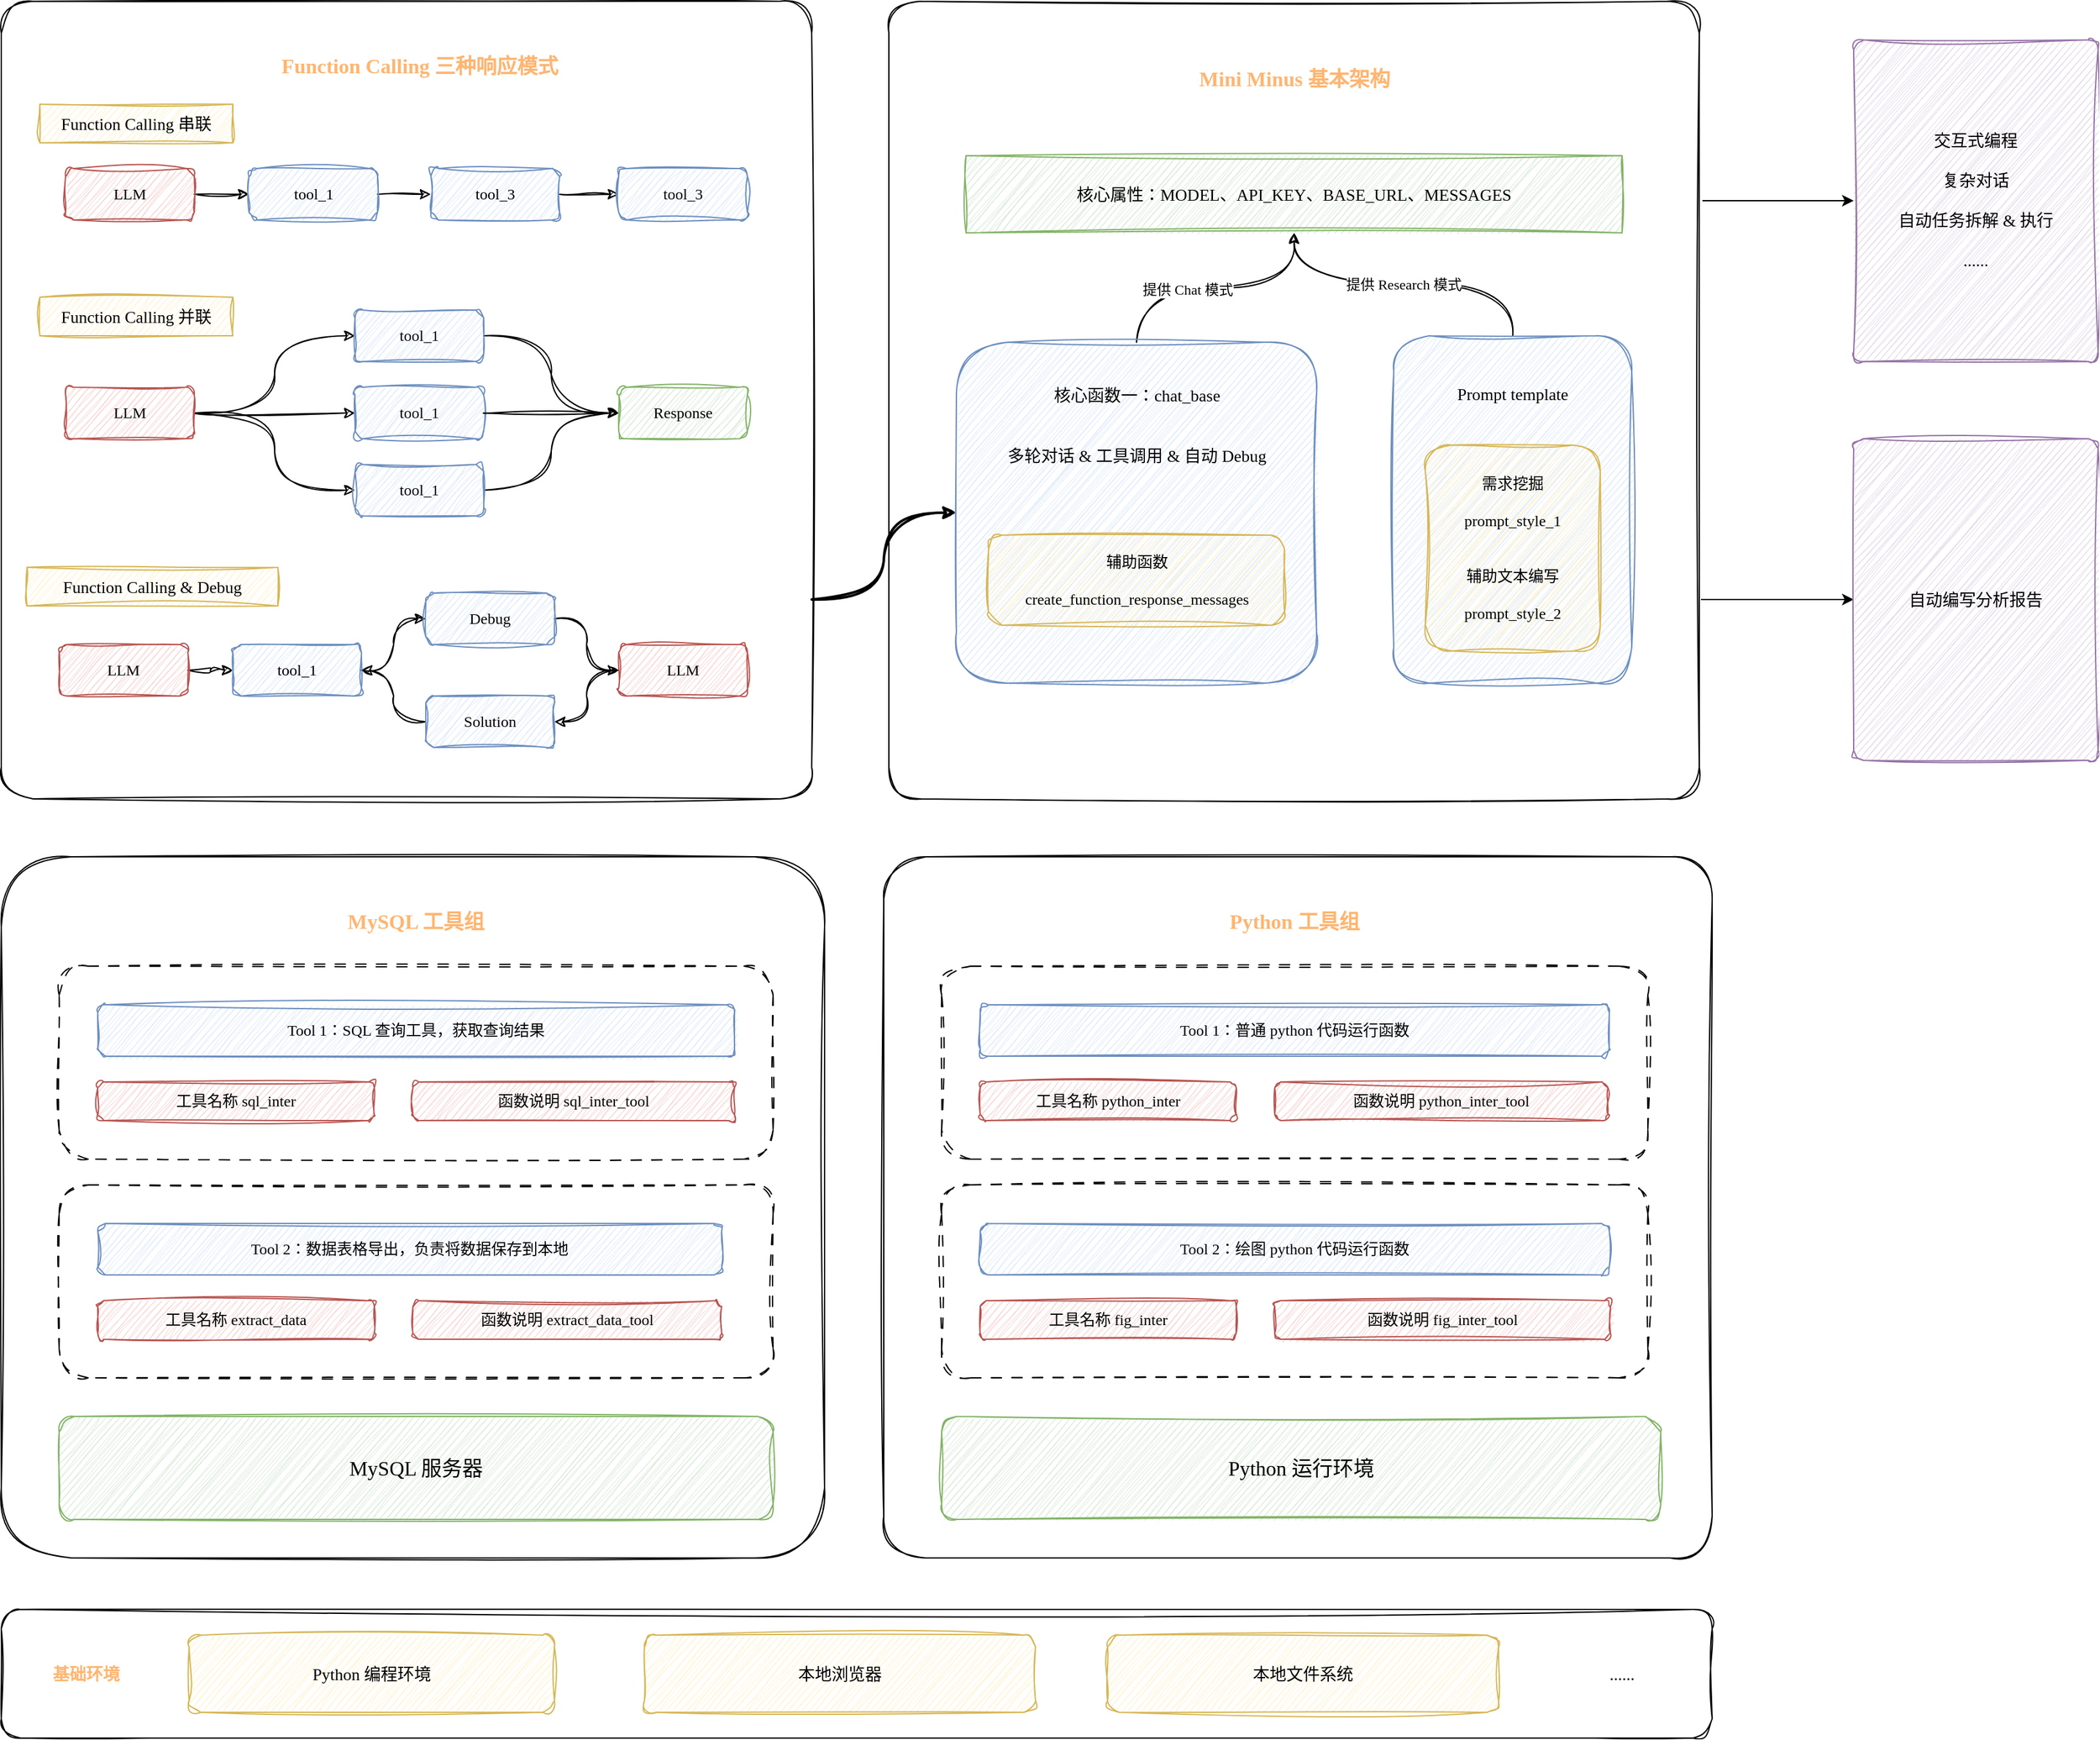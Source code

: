 <mxfile version="26.2.10">
  <diagram name="第 1 页" id="suB4warGQV20kbHiYEps">
    <mxGraphModel dx="1236" dy="771" grid="1" gridSize="10" guides="1" tooltips="1" connect="1" arrows="1" fold="1" page="1" pageScale="1" pageWidth="827" pageHeight="1169" math="0" shadow="0">
      <root>
        <mxCell id="0" />
        <mxCell id="1" parent="0" />
        <mxCell id="6bVg7uPTFIk4U3r5YO_5-1" value="" style="rounded=1;whiteSpace=wrap;html=1;sketch=1;curveFitting=1;jiggle=2;fontFamily=Comic Sans MS;fontSize=13;" vertex="1" parent="1">
          <mxGeometry x="80" y="1340" width="1330" height="100" as="geometry" />
        </mxCell>
        <mxCell id="6bVg7uPTFIk4U3r5YO_5-2" value="Python 编程环境" style="rounded=1;whiteSpace=wrap;html=1;sketch=1;curveFitting=1;jiggle=2;fillColor=#fff2cc;strokeColor=#d6b656;fontFamily=Comic Sans MS;fontSize=13;" vertex="1" parent="1">
          <mxGeometry x="226" y="1360" width="284" height="60" as="geometry" />
        </mxCell>
        <mxCell id="6bVg7uPTFIk4U3r5YO_5-3" value="基础环境" style="text;html=1;align=center;verticalAlign=middle;whiteSpace=wrap;rounded=0;sketch=1;curveFitting=1;jiggle=2;fontFamily=Comic Sans MS;fontSize=13;fontColor=#FFB570;fontStyle=1" vertex="1" parent="1">
          <mxGeometry x="116" y="1375" width="60" height="30" as="geometry" />
        </mxCell>
        <mxCell id="6bVg7uPTFIk4U3r5YO_5-4" value="本地浏览器" style="rounded=1;whiteSpace=wrap;html=1;sketch=1;curveFitting=1;jiggle=2;fillColor=#fff2cc;strokeColor=#d6b656;fontFamily=Comic Sans MS;fontSize=13;" vertex="1" parent="1">
          <mxGeometry x="580" y="1360" width="304" height="60" as="geometry" />
        </mxCell>
        <mxCell id="6bVg7uPTFIk4U3r5YO_5-5" value="本地文件系统" style="rounded=1;whiteSpace=wrap;html=1;sketch=1;curveFitting=1;jiggle=2;fillColor=#fff2cc;strokeColor=#d6b656;fontFamily=Comic Sans MS;fontSize=13;" vertex="1" parent="1">
          <mxGeometry x="940" y="1360" width="304" height="60" as="geometry" />
        </mxCell>
        <mxCell id="6bVg7uPTFIk4U3r5YO_5-6" value="......" style="text;html=1;align=center;verticalAlign=middle;whiteSpace=wrap;rounded=0;sketch=1;curveFitting=1;jiggle=2;fontFamily=Comic Sans MS;fontSize=13;" vertex="1" parent="1">
          <mxGeometry x="1310" y="1375" width="60" height="30" as="geometry" />
        </mxCell>
        <mxCell id="6bVg7uPTFIk4U3r5YO_5-105" style="edgeStyle=orthogonalEdgeStyle;rounded=0;orthogonalLoop=1;jettySize=auto;html=1;exitX=1;exitY=0.25;exitDx=0;exitDy=0;curved=1;" edge="1" parent="1" source="6bVg7uPTFIk4U3r5YO_5-49" target="6bVg7uPTFIk4U3r5YO_5-103">
          <mxGeometry relative="1" as="geometry" />
        </mxCell>
        <mxCell id="6bVg7uPTFIk4U3r5YO_5-107" style="edgeStyle=orthogonalEdgeStyle;rounded=0;orthogonalLoop=1;jettySize=auto;html=1;exitX=1;exitY=0.75;exitDx=0;exitDy=0;curved=1;" edge="1" parent="1" source="6bVg7uPTFIk4U3r5YO_5-49" target="6bVg7uPTFIk4U3r5YO_5-106">
          <mxGeometry relative="1" as="geometry" />
        </mxCell>
        <mxCell id="6bVg7uPTFIk4U3r5YO_5-50" value="" style="group" vertex="1" connectable="0" parent="1">
          <mxGeometry x="80" y="90" width="630" height="620" as="geometry" />
        </mxCell>
        <mxCell id="6bVg7uPTFIk4U3r5YO_5-7" value="" style="rounded=1;whiteSpace=wrap;html=1;arcSize=4;fontFamily=Comic Sans MS;sketch=1;curveFitting=1;jiggle=2;" vertex="1" parent="6bVg7uPTFIk4U3r5YO_5-50">
          <mxGeometry width="630" height="620" as="geometry" />
        </mxCell>
        <mxCell id="6bVg7uPTFIk4U3r5YO_5-8" value="Function Calling 三种响应模式" style="text;html=1;align=center;verticalAlign=middle;whiteSpace=wrap;rounded=0;fontSize=16;fontFamily=Comic Sans MS;fontColor=#FFB570;fontStyle=1" vertex="1" parent="6bVg7uPTFIk4U3r5YO_5-50">
          <mxGeometry x="194.5" y="30" width="261" height="40" as="geometry" />
        </mxCell>
        <mxCell id="6bVg7uPTFIk4U3r5YO_5-12" value="" style="edgeStyle=orthogonalEdgeStyle;rounded=0;orthogonalLoop=1;jettySize=auto;html=1;fontFamily=Comic Sans MS;sketch=1;curveFitting=1;jiggle=2;" edge="1" parent="6bVg7uPTFIk4U3r5YO_5-50" source="6bVg7uPTFIk4U3r5YO_5-9" target="6bVg7uPTFIk4U3r5YO_5-10">
          <mxGeometry relative="1" as="geometry" />
        </mxCell>
        <mxCell id="6bVg7uPTFIk4U3r5YO_5-9" value="LLM" style="rounded=1;whiteSpace=wrap;html=1;fillColor=#f8cecc;strokeColor=#b85450;fontFamily=Comic Sans MS;sketch=1;curveFitting=1;jiggle=2;" vertex="1" parent="6bVg7uPTFIk4U3r5YO_5-50">
          <mxGeometry x="50" y="130" width="100" height="40" as="geometry" />
        </mxCell>
        <mxCell id="6bVg7uPTFIk4U3r5YO_5-13" value="" style="edgeStyle=orthogonalEdgeStyle;rounded=0;orthogonalLoop=1;jettySize=auto;html=1;fontFamily=Comic Sans MS;sketch=1;curveFitting=1;jiggle=2;" edge="1" parent="6bVg7uPTFIk4U3r5YO_5-50" source="6bVg7uPTFIk4U3r5YO_5-10" target="6bVg7uPTFIk4U3r5YO_5-11">
          <mxGeometry relative="1" as="geometry" />
        </mxCell>
        <mxCell id="6bVg7uPTFIk4U3r5YO_5-10" value="tool_1" style="rounded=1;whiteSpace=wrap;html=1;fillColor=#dae8fc;strokeColor=#6c8ebf;fontFamily=Comic Sans MS;sketch=1;curveFitting=1;jiggle=2;" vertex="1" parent="6bVg7uPTFIk4U3r5YO_5-50">
          <mxGeometry x="192.5" y="130" width="100" height="40" as="geometry" />
        </mxCell>
        <mxCell id="6bVg7uPTFIk4U3r5YO_5-15" value="" style="edgeStyle=orthogonalEdgeStyle;rounded=0;orthogonalLoop=1;jettySize=auto;html=1;fontFamily=Comic Sans MS;sketch=1;curveFitting=1;jiggle=2;" edge="1" parent="6bVg7uPTFIk4U3r5YO_5-50" source="6bVg7uPTFIk4U3r5YO_5-11" target="6bVg7uPTFIk4U3r5YO_5-14">
          <mxGeometry relative="1" as="geometry" />
        </mxCell>
        <mxCell id="6bVg7uPTFIk4U3r5YO_5-11" value="tool_3" style="rounded=1;whiteSpace=wrap;html=1;fillColor=#dae8fc;strokeColor=#6c8ebf;fontFamily=Comic Sans MS;sketch=1;curveFitting=1;jiggle=2;" vertex="1" parent="6bVg7uPTFIk4U3r5YO_5-50">
          <mxGeometry x="334" y="130" width="100" height="40" as="geometry" />
        </mxCell>
        <mxCell id="6bVg7uPTFIk4U3r5YO_5-14" value="tool_3" style="rounded=1;whiteSpace=wrap;html=1;fillColor=#dae8fc;strokeColor=#6c8ebf;fontFamily=Comic Sans MS;sketch=1;curveFitting=1;jiggle=2;" vertex="1" parent="6bVg7uPTFIk4U3r5YO_5-50">
          <mxGeometry x="480" y="130" width="100" height="40" as="geometry" />
        </mxCell>
        <mxCell id="6bVg7uPTFIk4U3r5YO_5-16" value="Function Calling 串联" style="text;html=1;align=center;verticalAlign=middle;whiteSpace=wrap;rounded=0;fontSize=13;fontFamily=Comic Sans MS;fillColor=#fff2cc;strokeColor=#d6b656;glass=0;sketch=1;curveFitting=1;jiggle=2;" vertex="1" parent="6bVg7uPTFIk4U3r5YO_5-50">
          <mxGeometry x="30" y="80" width="150" height="30" as="geometry" />
        </mxCell>
        <mxCell id="6bVg7uPTFIk4U3r5YO_5-22" style="rounded=0;orthogonalLoop=1;jettySize=auto;html=1;entryX=0;entryY=0.5;entryDx=0;entryDy=0;exitX=1;exitY=0.5;exitDx=0;exitDy=0;edgeStyle=orthogonalEdgeStyle;curved=1;sketch=1;curveFitting=1;jiggle=2;" edge="1" parent="6bVg7uPTFIk4U3r5YO_5-50" source="6bVg7uPTFIk4U3r5YO_5-17" target="6bVg7uPTFIk4U3r5YO_5-19">
          <mxGeometry relative="1" as="geometry" />
        </mxCell>
        <mxCell id="6bVg7uPTFIk4U3r5YO_5-24" style="rounded=0;orthogonalLoop=1;jettySize=auto;html=1;entryX=0;entryY=0.5;entryDx=0;entryDy=0;edgeStyle=orthogonalEdgeStyle;curved=1;sketch=1;curveFitting=1;jiggle=2;" edge="1" parent="6bVg7uPTFIk4U3r5YO_5-50" source="6bVg7uPTFIk4U3r5YO_5-17" target="6bVg7uPTFIk4U3r5YO_5-20">
          <mxGeometry relative="1" as="geometry" />
        </mxCell>
        <mxCell id="6bVg7uPTFIk4U3r5YO_5-25" style="rounded=0;orthogonalLoop=1;jettySize=auto;html=1;exitX=1;exitY=0.5;exitDx=0;exitDy=0;entryX=0;entryY=0.5;entryDx=0;entryDy=0;edgeStyle=orthogonalEdgeStyle;curved=1;sketch=1;curveFitting=1;jiggle=2;" edge="1" parent="6bVg7uPTFIk4U3r5YO_5-50" source="6bVg7uPTFIk4U3r5YO_5-17" target="6bVg7uPTFIk4U3r5YO_5-21">
          <mxGeometry relative="1" as="geometry" />
        </mxCell>
        <mxCell id="6bVg7uPTFIk4U3r5YO_5-17" value="LLM" style="rounded=1;whiteSpace=wrap;html=1;fillColor=#f8cecc;strokeColor=#b85450;fontFamily=Comic Sans MS;sketch=1;curveFitting=1;jiggle=2;" vertex="1" parent="6bVg7uPTFIk4U3r5YO_5-50">
          <mxGeometry x="50" y="300" width="100" height="40" as="geometry" />
        </mxCell>
        <mxCell id="6bVg7uPTFIk4U3r5YO_5-18" value="Function Calling 并联" style="text;html=1;align=center;verticalAlign=middle;whiteSpace=wrap;rounded=0;fontSize=13;fontFamily=Comic Sans MS;fillColor=#fff2cc;strokeColor=#d6b656;sketch=1;curveFitting=1;jiggle=2;" vertex="1" parent="6bVg7uPTFIk4U3r5YO_5-50">
          <mxGeometry x="30" y="230" width="150" height="30" as="geometry" />
        </mxCell>
        <mxCell id="6bVg7uPTFIk4U3r5YO_5-31" style="edgeStyle=orthogonalEdgeStyle;rounded=0;orthogonalLoop=1;jettySize=auto;html=1;entryX=0;entryY=0.5;entryDx=0;entryDy=0;curved=1;sketch=1;curveFitting=1;jiggle=2;" edge="1" parent="6bVg7uPTFIk4U3r5YO_5-50" source="6bVg7uPTFIk4U3r5YO_5-19" target="6bVg7uPTFIk4U3r5YO_5-28">
          <mxGeometry relative="1" as="geometry" />
        </mxCell>
        <mxCell id="6bVg7uPTFIk4U3r5YO_5-19" value="tool_1" style="rounded=1;whiteSpace=wrap;html=1;fillColor=#dae8fc;strokeColor=#6c8ebf;fontFamily=Comic Sans MS;sketch=1;curveFitting=1;jiggle=2;" vertex="1" parent="6bVg7uPTFIk4U3r5YO_5-50">
          <mxGeometry x="275" y="240" width="100" height="40" as="geometry" />
        </mxCell>
        <mxCell id="6bVg7uPTFIk4U3r5YO_5-20" value="tool_1" style="rounded=1;whiteSpace=wrap;html=1;fillColor=#dae8fc;strokeColor=#6c8ebf;fontFamily=Comic Sans MS;sketch=1;curveFitting=1;jiggle=2;" vertex="1" parent="6bVg7uPTFIk4U3r5YO_5-50">
          <mxGeometry x="275" y="300" width="100" height="40" as="geometry" />
        </mxCell>
        <mxCell id="6bVg7uPTFIk4U3r5YO_5-33" style="edgeStyle=orthogonalEdgeStyle;rounded=0;orthogonalLoop=1;jettySize=auto;html=1;exitX=1;exitY=0.5;exitDx=0;exitDy=0;entryX=0;entryY=0.5;entryDx=0;entryDy=0;curved=1;sketch=1;curveFitting=1;jiggle=2;" edge="1" parent="6bVg7uPTFIk4U3r5YO_5-50" source="6bVg7uPTFIk4U3r5YO_5-21" target="6bVg7uPTFIk4U3r5YO_5-28">
          <mxGeometry relative="1" as="geometry" />
        </mxCell>
        <mxCell id="6bVg7uPTFIk4U3r5YO_5-21" value="tool_1" style="rounded=1;whiteSpace=wrap;html=1;fillColor=#dae8fc;strokeColor=#6c8ebf;fontFamily=Comic Sans MS;sketch=1;curveFitting=1;jiggle=2;" vertex="1" parent="6bVg7uPTFIk4U3r5YO_5-50">
          <mxGeometry x="275" y="360" width="100" height="40" as="geometry" />
        </mxCell>
        <mxCell id="6bVg7uPTFIk4U3r5YO_5-34" value="" style="edgeStyle=orthogonalEdgeStyle;rounded=0;orthogonalLoop=1;jettySize=auto;html=1;curved=1;sketch=1;curveFitting=1;jiggle=2;" edge="1" parent="6bVg7uPTFIk4U3r5YO_5-50" source="6bVg7uPTFIk4U3r5YO_5-20" target="6bVg7uPTFIk4U3r5YO_5-28">
          <mxGeometry relative="1" as="geometry">
            <mxPoint x="520" y="320" as="targetPoint" />
            <mxPoint x="330" y="320" as="sourcePoint" />
          </mxGeometry>
        </mxCell>
        <mxCell id="6bVg7uPTFIk4U3r5YO_5-28" value="Response" style="rounded=1;whiteSpace=wrap;html=1;fillColor=#d5e8d4;strokeColor=#82b366;fontFamily=Comic Sans MS;sketch=1;curveFitting=1;jiggle=2;" vertex="1" parent="6bVg7uPTFIk4U3r5YO_5-50">
          <mxGeometry x="480" y="300" width="100" height="40" as="geometry" />
        </mxCell>
        <mxCell id="6bVg7uPTFIk4U3r5YO_5-41" value="" style="edgeStyle=orthogonalEdgeStyle;rounded=0;orthogonalLoop=1;jettySize=auto;html=1;sketch=1;curveFitting=1;jiggle=2;curved=1;" edge="1" parent="6bVg7uPTFIk4U3r5YO_5-50" source="6bVg7uPTFIk4U3r5YO_5-35" target="6bVg7uPTFIk4U3r5YO_5-37">
          <mxGeometry relative="1" as="geometry" />
        </mxCell>
        <mxCell id="6bVg7uPTFIk4U3r5YO_5-35" value="LLM" style="rounded=1;whiteSpace=wrap;html=1;fillColor=#f8cecc;strokeColor=#b85450;fontFamily=Comic Sans MS;sketch=1;curveFitting=1;jiggle=2;" vertex="1" parent="6bVg7uPTFIk4U3r5YO_5-50">
          <mxGeometry x="45" y="500" width="100" height="40" as="geometry" />
        </mxCell>
        <mxCell id="6bVg7uPTFIk4U3r5YO_5-36" value="Function Calling &amp;amp; Debug" style="text;html=1;align=center;verticalAlign=middle;whiteSpace=wrap;rounded=0;fontSize=13;fontFamily=Comic Sans MS;fillColor=#fff2cc;strokeColor=#d6b656;sketch=1;curveFitting=1;jiggle=2;" vertex="1" parent="6bVg7uPTFIk4U3r5YO_5-50">
          <mxGeometry x="20" y="440" width="195" height="30" as="geometry" />
        </mxCell>
        <mxCell id="6bVg7uPTFIk4U3r5YO_5-42" style="edgeStyle=orthogonalEdgeStyle;rounded=0;orthogonalLoop=1;jettySize=auto;html=1;entryX=0;entryY=0.5;entryDx=0;entryDy=0;sketch=1;curveFitting=1;jiggle=2;curved=1;" edge="1" parent="6bVg7uPTFIk4U3r5YO_5-50" source="6bVg7uPTFIk4U3r5YO_5-37" target="6bVg7uPTFIk4U3r5YO_5-38">
          <mxGeometry relative="1" as="geometry" />
        </mxCell>
        <mxCell id="6bVg7uPTFIk4U3r5YO_5-37" value="tool_1" style="rounded=1;whiteSpace=wrap;html=1;fillColor=#dae8fc;strokeColor=#6c8ebf;fontFamily=Comic Sans MS;sketch=1;curveFitting=1;jiggle=2;" vertex="1" parent="6bVg7uPTFIk4U3r5YO_5-50">
          <mxGeometry x="180" y="500" width="100" height="40" as="geometry" />
        </mxCell>
        <mxCell id="6bVg7uPTFIk4U3r5YO_5-45" style="edgeStyle=orthogonalEdgeStyle;rounded=0;orthogonalLoop=1;jettySize=auto;html=1;entryX=0;entryY=0.5;entryDx=0;entryDy=0;sketch=1;curveFitting=1;jiggle=2;curved=1;" edge="1" parent="6bVg7uPTFIk4U3r5YO_5-50" source="6bVg7uPTFIk4U3r5YO_5-38" target="6bVg7uPTFIk4U3r5YO_5-40">
          <mxGeometry relative="1" as="geometry" />
        </mxCell>
        <mxCell id="6bVg7uPTFIk4U3r5YO_5-38" value="Debug" style="rounded=1;whiteSpace=wrap;html=1;fillColor=#dae8fc;strokeColor=#6c8ebf;fontFamily=Comic Sans MS;sketch=1;curveFitting=1;jiggle=2;" vertex="1" parent="6bVg7uPTFIk4U3r5YO_5-50">
          <mxGeometry x="330" y="460" width="100" height="40" as="geometry" />
        </mxCell>
        <mxCell id="6bVg7uPTFIk4U3r5YO_5-47" style="edgeStyle=orthogonalEdgeStyle;rounded=0;orthogonalLoop=1;jettySize=auto;html=1;entryX=1;entryY=0.5;entryDx=0;entryDy=0;sketch=1;curveFitting=1;jiggle=2;curved=1;" edge="1" parent="6bVg7uPTFIk4U3r5YO_5-50" source="6bVg7uPTFIk4U3r5YO_5-39" target="6bVg7uPTFIk4U3r5YO_5-37">
          <mxGeometry relative="1" as="geometry" />
        </mxCell>
        <mxCell id="6bVg7uPTFIk4U3r5YO_5-39" value="Solution" style="rounded=1;whiteSpace=wrap;html=1;fillColor=#dae8fc;strokeColor=#6c8ebf;fontFamily=Comic Sans MS;sketch=1;curveFitting=1;jiggle=2;" vertex="1" parent="6bVg7uPTFIk4U3r5YO_5-50">
          <mxGeometry x="330" y="540" width="100" height="40" as="geometry" />
        </mxCell>
        <mxCell id="6bVg7uPTFIk4U3r5YO_5-46" style="edgeStyle=orthogonalEdgeStyle;rounded=0;orthogonalLoop=1;jettySize=auto;html=1;exitX=0;exitY=0.5;exitDx=0;exitDy=0;sketch=1;curveFitting=1;jiggle=2;curved=1;" edge="1" parent="6bVg7uPTFIk4U3r5YO_5-50" source="6bVg7uPTFIk4U3r5YO_5-40" target="6bVg7uPTFIk4U3r5YO_5-39">
          <mxGeometry relative="1" as="geometry" />
        </mxCell>
        <mxCell id="6bVg7uPTFIk4U3r5YO_5-40" value="LLM" style="rounded=1;whiteSpace=wrap;html=1;fillColor=#f8cecc;strokeColor=#b85450;fontFamily=Comic Sans MS;sketch=1;curveFitting=1;jiggle=2;" vertex="1" parent="6bVg7uPTFIk4U3r5YO_5-50">
          <mxGeometry x="480" y="500" width="100" height="40" as="geometry" />
        </mxCell>
        <mxCell id="6bVg7uPTFIk4U3r5YO_5-103" value="&lt;font style=&quot;font-size: 13px;&quot; face=&quot;Comic Sans MS&quot;&gt;交互式编程&lt;/font&gt;&lt;div&gt;&lt;font style=&quot;font-size: 13px;&quot; face=&quot;Comic Sans MS&quot;&gt;&lt;br&gt;&lt;/font&gt;&lt;/div&gt;&lt;div&gt;&lt;font style=&quot;font-size: 13px;&quot; face=&quot;Comic Sans MS&quot;&gt;复杂对话&lt;/font&gt;&lt;/div&gt;&lt;div&gt;&lt;font style=&quot;font-size: 13px;&quot; face=&quot;Comic Sans MS&quot;&gt;&lt;br&gt;&lt;/font&gt;&lt;/div&gt;&lt;div&gt;&lt;font style=&quot;font-size: 13px;&quot; face=&quot;Comic Sans MS&quot;&gt;自动任务拆解 &amp;amp; 执行&lt;/font&gt;&lt;/div&gt;&lt;div&gt;&lt;font style=&quot;font-size: 13px;&quot; face=&quot;Comic Sans MS&quot;&gt;&lt;br&gt;&lt;/font&gt;&lt;/div&gt;&lt;div&gt;&lt;font style=&quot;font-size: 13px;&quot; face=&quot;Comic Sans MS&quot;&gt;......&lt;/font&gt;&lt;/div&gt;" style="rounded=1;whiteSpace=wrap;html=1;arcSize=4;fontFamily=Comic Sans MS;sketch=1;curveFitting=1;jiggle=2;fillColor=#e1d5e7;strokeColor=#9673a6;" vertex="1" parent="1">
          <mxGeometry x="1520" y="120" width="190" height="250" as="geometry" />
        </mxCell>
        <mxCell id="6bVg7uPTFIk4U3r5YO_5-106" value="&lt;font size=&quot;2&quot;&gt;自动编写分析报告&lt;/font&gt;" style="rounded=1;whiteSpace=wrap;html=1;arcSize=4;fontFamily=Comic Sans MS;sketch=1;curveFitting=1;jiggle=2;fillColor=#e1d5e7;strokeColor=#9673a6;" vertex="1" parent="1">
          <mxGeometry x="1520" y="430" width="190" height="250" as="geometry" />
        </mxCell>
        <mxCell id="6bVg7uPTFIk4U3r5YO_5-108" value="" style="group" vertex="1" connectable="0" parent="1">
          <mxGeometry x="770" y="90" width="630" height="620" as="geometry" />
        </mxCell>
        <mxCell id="6bVg7uPTFIk4U3r5YO_5-49" value="" style="rounded=1;whiteSpace=wrap;html=1;arcSize=4;fontFamily=Comic Sans MS;sketch=1;curveFitting=1;jiggle=2;" vertex="1" parent="6bVg7uPTFIk4U3r5YO_5-108">
          <mxGeometry width="630" height="620" as="geometry" />
        </mxCell>
        <mxCell id="6bVg7uPTFIk4U3r5YO_5-85" value="Mini Minus 基本架构" style="text;html=1;align=center;verticalAlign=middle;whiteSpace=wrap;rounded=0;fontSize=16;fontFamily=Comic Sans MS;fontColor=#FFB570;fontStyle=1" vertex="1" parent="6bVg7uPTFIk4U3r5YO_5-108">
          <mxGeometry x="184.5" y="40" width="261" height="40" as="geometry" />
        </mxCell>
        <mxCell id="6bVg7uPTFIk4U3r5YO_5-86" value="&lt;font face=&quot;Comic Sans MS&quot;&gt;核心属性：MODEL、API_KEY、BASE_URL、MESSAGES&lt;/font&gt;" style="text;html=1;align=center;verticalAlign=middle;whiteSpace=wrap;rounded=0;fillColor=#d5e8d4;strokeColor=#82b366;sketch=1;curveFitting=1;jiggle=2;fontSize=13;" vertex="1" parent="6bVg7uPTFIk4U3r5YO_5-108">
          <mxGeometry x="60" y="120" width="510" height="60" as="geometry" />
        </mxCell>
        <mxCell id="6bVg7uPTFIk4U3r5YO_5-98" style="edgeStyle=orthogonalEdgeStyle;rounded=0;orthogonalLoop=1;jettySize=auto;html=1;exitX=0.5;exitY=0;exitDx=0;exitDy=0;entryX=0.5;entryY=1;entryDx=0;entryDy=0;curved=1;sketch=1;curveFitting=1;jiggle=2;flowAnimation=0;" edge="1" parent="6bVg7uPTFIk4U3r5YO_5-108" source="6bVg7uPTFIk4U3r5YO_5-87" target="6bVg7uPTFIk4U3r5YO_5-86">
          <mxGeometry relative="1" as="geometry" />
        </mxCell>
        <mxCell id="6bVg7uPTFIk4U3r5YO_5-101" value="&lt;font face=&quot;Comic Sans MS&quot;&gt;提供 Chat 模式&lt;/font&gt;" style="edgeLabel;html=1;align=center;verticalAlign=middle;resizable=0;points=[];" vertex="1" connectable="0" parent="6bVg7uPTFIk4U3r5YO_5-98">
          <mxGeometry x="-0.21" relative="1" as="geometry">
            <mxPoint y="1" as="offset" />
          </mxGeometry>
        </mxCell>
        <mxCell id="6bVg7uPTFIk4U3r5YO_5-87" value="" style="rounded=1;whiteSpace=wrap;html=1;sketch=1;curveFitting=1;jiggle=2;fontFamily=Comic Sans MS;fontSize=13;fillColor=#dae8fc;strokeColor=#6c8ebf;" vertex="1" parent="6bVg7uPTFIk4U3r5YO_5-108">
          <mxGeometry x="52.5" y="265" width="280" height="265" as="geometry" />
        </mxCell>
        <mxCell id="6bVg7uPTFIk4U3r5YO_5-88" value="核心函数一：chat_base&lt;div&gt;&lt;br&gt;&lt;/div&gt;&lt;div&gt;&lt;br&gt;&lt;/div&gt;&lt;div&gt;多轮对话 &amp;amp; 工具调用 &amp;amp; 自动 Debug&lt;/div&gt;" style="text;html=1;align=center;verticalAlign=middle;whiteSpace=wrap;rounded=0;sketch=1;curveFitting=1;jiggle=2;fontFamily=Comic Sans MS;fontSize=13;" vertex="1" parent="6bVg7uPTFIk4U3r5YO_5-108">
          <mxGeometry x="87.5" y="285" width="210" height="90" as="geometry" />
        </mxCell>
        <mxCell id="6bVg7uPTFIk4U3r5YO_5-89" value="辅助函数&lt;div&gt;&lt;br&gt;&lt;/div&gt;&lt;div&gt;create_function_response_messages&lt;/div&gt;" style="rounded=1;whiteSpace=wrap;html=1;fontFamily=Comic Sans MS;sketch=1;curveFitting=1;jiggle=2;fillColor=#fff2cc;strokeColor=#d6b656;" vertex="1" parent="6bVg7uPTFIk4U3r5YO_5-108">
          <mxGeometry x="77.5" y="415" width="230" height="70" as="geometry" />
        </mxCell>
        <mxCell id="6bVg7uPTFIk4U3r5YO_5-100" value="&lt;font face=&quot;Comic Sans MS&quot;&gt;提供 Research 模式&lt;/font&gt;" style="edgeStyle=orthogonalEdgeStyle;rounded=0;orthogonalLoop=1;jettySize=auto;html=1;exitX=0.5;exitY=0;exitDx=0;exitDy=0;curved=1;sketch=1;curveFitting=1;jiggle=2;flowAnimation=0;" edge="1" parent="6bVg7uPTFIk4U3r5YO_5-108" source="6bVg7uPTFIk4U3r5YO_5-90" target="6bVg7uPTFIk4U3r5YO_5-86">
          <mxGeometry relative="1" as="geometry">
            <Array as="points">
              <mxPoint x="485" y="220" />
              <mxPoint x="315" y="220" />
            </Array>
          </mxGeometry>
        </mxCell>
        <mxCell id="6bVg7uPTFIk4U3r5YO_5-90" value="" style="rounded=1;whiteSpace=wrap;html=1;sketch=1;curveFitting=1;jiggle=2;fontFamily=Comic Sans MS;fontSize=13;fillColor=#dae8fc;strokeColor=#6c8ebf;" vertex="1" parent="6bVg7uPTFIk4U3r5YO_5-108">
          <mxGeometry x="392.5" y="260" width="185" height="270" as="geometry" />
        </mxCell>
        <mxCell id="6bVg7uPTFIk4U3r5YO_5-91" value="Prompt template" style="text;html=1;align=center;verticalAlign=middle;whiteSpace=wrap;rounded=0;fontSize=13;fontFamily=Comic Sans MS;" vertex="1" parent="6bVg7uPTFIk4U3r5YO_5-108">
          <mxGeometry x="415" y="285" width="140" height="40" as="geometry" />
        </mxCell>
        <mxCell id="6bVg7uPTFIk4U3r5YO_5-92" value="需求挖掘&lt;div&gt;&lt;br&gt;&lt;/div&gt;&lt;div&gt;prompt_style_1&lt;/div&gt;&lt;div&gt;&lt;br&gt;&lt;/div&gt;&lt;div&gt;&lt;br&gt;&lt;/div&gt;&lt;div&gt;辅助文本编写&lt;/div&gt;&lt;div&gt;&lt;br&gt;&lt;/div&gt;&lt;div&gt;prompt_style_2&lt;/div&gt;" style="rounded=1;whiteSpace=wrap;html=1;fontFamily=Comic Sans MS;sketch=1;curveFitting=1;jiggle=2;fillColor=#fff2cc;strokeColor=#d6b656;" vertex="1" parent="6bVg7uPTFIk4U3r5YO_5-108">
          <mxGeometry x="417" y="345" width="136" height="160" as="geometry" />
        </mxCell>
        <mxCell id="6bVg7uPTFIk4U3r5YO_5-168" value="" style="group" vertex="1" connectable="0" parent="1">
          <mxGeometry x="80" y="755" width="640" height="545" as="geometry" />
        </mxCell>
        <mxCell id="6bVg7uPTFIk4U3r5YO_5-143" value="" style="rounded=1;whiteSpace=wrap;html=1;arcSize=10;fontFamily=Comic Sans MS;sketch=1;curveFitting=1;jiggle=2;" vertex="1" parent="6bVg7uPTFIk4U3r5YO_5-168">
          <mxGeometry width="640" height="545" as="geometry" />
        </mxCell>
        <mxCell id="6bVg7uPTFIk4U3r5YO_5-144" value="MySQL 工具组" style="text;html=1;align=center;verticalAlign=middle;whiteSpace=wrap;rounded=0;fontSize=16;fontFamily=Comic Sans MS;fontColor=#FFB570;fontStyle=1" vertex="1" parent="6bVg7uPTFIk4U3r5YO_5-168">
          <mxGeometry x="192" y="30" width="261" height="40" as="geometry" />
        </mxCell>
        <mxCell id="6bVg7uPTFIk4U3r5YO_5-145" value="" style="rounded=1;whiteSpace=wrap;html=1;sketch=1;curveFitting=1;jiggle=2;dashed=1;dashPattern=8 8;" vertex="1" parent="6bVg7uPTFIk4U3r5YO_5-168">
          <mxGeometry x="45" y="85" width="555" height="150" as="geometry" />
        </mxCell>
        <mxCell id="6bVg7uPTFIk4U3r5YO_5-147" value="Tool 1：SQL 查询工具，获取查询结果" style="text;html=1;align=center;verticalAlign=middle;whiteSpace=wrap;rounded=1;fillColor=#dae8fc;strokeColor=#6c8ebf;sketch=1;curveFitting=1;jiggle=2;fontFamily=Comic Sans MS;" vertex="1" parent="6bVg7uPTFIk4U3r5YO_5-168">
          <mxGeometry x="75" y="115" width="495" height="40" as="geometry" />
        </mxCell>
        <mxCell id="6bVg7uPTFIk4U3r5YO_5-148" value="工具名称 sql_inter" style="text;html=1;align=center;verticalAlign=middle;whiteSpace=wrap;rounded=1;fillColor=#f8cecc;strokeColor=#b85450;sketch=1;curveFitting=1;jiggle=2;fontFamily=Comic Sans MS;" vertex="1" parent="6bVg7uPTFIk4U3r5YO_5-168">
          <mxGeometry x="75" y="175" width="215" height="30" as="geometry" />
        </mxCell>
        <mxCell id="6bVg7uPTFIk4U3r5YO_5-149" value="函数说明 sql_inter_tool" style="text;html=1;align=center;verticalAlign=middle;whiteSpace=wrap;rounded=1;fillColor=#f8cecc;strokeColor=#b85450;sketch=1;curveFitting=1;jiggle=2;fontFamily=Comic Sans MS;" vertex="1" parent="6bVg7uPTFIk4U3r5YO_5-168">
          <mxGeometry x="320" y="175" width="250" height="30" as="geometry" />
        </mxCell>
        <mxCell id="6bVg7uPTFIk4U3r5YO_5-150" value="" style="rounded=1;whiteSpace=wrap;html=1;sketch=1;curveFitting=1;jiggle=2;dashed=1;dashPattern=8 8;" vertex="1" parent="6bVg7uPTFIk4U3r5YO_5-168">
          <mxGeometry x="45" y="255" width="555" height="150" as="geometry" />
        </mxCell>
        <mxCell id="6bVg7uPTFIk4U3r5YO_5-151" value="Tool 2：数据表格导出，负责将数据保存到本地" style="text;html=1;align=center;verticalAlign=middle;whiteSpace=wrap;rounded=1;fillColor=#dae8fc;strokeColor=#6c8ebf;sketch=1;curveFitting=1;jiggle=2;fontFamily=Comic Sans MS;" vertex="1" parent="6bVg7uPTFIk4U3r5YO_5-168">
          <mxGeometry x="75" y="285" width="485" height="40" as="geometry" />
        </mxCell>
        <mxCell id="6bVg7uPTFIk4U3r5YO_5-152" value="工具名称 extract_data" style="text;html=1;align=center;verticalAlign=middle;whiteSpace=wrap;rounded=1;fillColor=#f8cecc;strokeColor=#b85450;sketch=1;curveFitting=1;jiggle=2;fontFamily=Comic Sans MS;" vertex="1" parent="6bVg7uPTFIk4U3r5YO_5-168">
          <mxGeometry x="75" y="345" width="215" height="30" as="geometry" />
        </mxCell>
        <mxCell id="6bVg7uPTFIk4U3r5YO_5-153" value="函数说明 extract_data_tool" style="text;html=1;align=center;verticalAlign=middle;whiteSpace=wrap;rounded=1;fillColor=#f8cecc;strokeColor=#b85450;sketch=1;curveFitting=1;jiggle=2;fontFamily=Comic Sans MS;" vertex="1" parent="6bVg7uPTFIk4U3r5YO_5-168">
          <mxGeometry x="320" y="345" width="240" height="30" as="geometry" />
        </mxCell>
        <mxCell id="6bVg7uPTFIk4U3r5YO_5-154" value="&lt;font style=&quot;font-size: 16px;&quot;&gt;MySQL 服务器&lt;/font&gt;" style="rounded=1;whiteSpace=wrap;html=1;sketch=1;curveFitting=1;jiggle=2;fillColor=#d5e8d4;strokeColor=#82b366;fontFamily=Comic Sans MS;" vertex="1" parent="6bVg7uPTFIk4U3r5YO_5-168">
          <mxGeometry x="45" y="435" width="555" height="80" as="geometry" />
        </mxCell>
        <mxCell id="6bVg7uPTFIk4U3r5YO_5-169" value="" style="group" vertex="1" connectable="0" parent="1">
          <mxGeometry x="766" y="755" width="644" height="545" as="geometry" />
        </mxCell>
        <mxCell id="6bVg7uPTFIk4U3r5YO_5-155" value="" style="rounded=1;whiteSpace=wrap;html=1;arcSize=6;fontFamily=Comic Sans MS;sketch=1;curveFitting=1;jiggle=2;" vertex="1" parent="6bVg7uPTFIk4U3r5YO_5-169">
          <mxGeometry width="644" height="545" as="geometry" />
        </mxCell>
        <mxCell id="6bVg7uPTFIk4U3r5YO_5-156" value="Python 工具组" style="text;html=1;align=center;verticalAlign=middle;whiteSpace=wrap;rounded=0;fontSize=16;fontFamily=Comic Sans MS;fontColor=#FFB570;fontStyle=1" vertex="1" parent="6bVg7uPTFIk4U3r5YO_5-169">
          <mxGeometry x="188.5" y="30" width="261" height="40" as="geometry" />
        </mxCell>
        <mxCell id="6bVg7uPTFIk4U3r5YO_5-157" value="" style="rounded=1;whiteSpace=wrap;html=1;sketch=1;curveFitting=1;jiggle=2;dashed=1;dashPattern=8 8;" vertex="1" parent="6bVg7uPTFIk4U3r5YO_5-169">
          <mxGeometry x="45" y="85" width="549" height="150" as="geometry" />
        </mxCell>
        <mxCell id="6bVg7uPTFIk4U3r5YO_5-158" value="Tool 1：普通 python 代码运行函数" style="text;html=1;align=center;verticalAlign=middle;whiteSpace=wrap;rounded=1;fillColor=#dae8fc;strokeColor=#6c8ebf;sketch=1;curveFitting=1;jiggle=2;fontFamily=Comic Sans MS;" vertex="1" parent="6bVg7uPTFIk4U3r5YO_5-169">
          <mxGeometry x="75" y="115" width="489" height="40" as="geometry" />
        </mxCell>
        <mxCell id="6bVg7uPTFIk4U3r5YO_5-159" value="工具名称 python_inter" style="text;html=1;align=center;verticalAlign=middle;whiteSpace=wrap;rounded=1;fillColor=#f8cecc;strokeColor=#b85450;sketch=1;curveFitting=1;jiggle=2;fontFamily=Comic Sans MS;" vertex="1" parent="6bVg7uPTFIk4U3r5YO_5-169">
          <mxGeometry x="75" y="175" width="199" height="30" as="geometry" />
        </mxCell>
        <mxCell id="6bVg7uPTFIk4U3r5YO_5-160" value="函数说明 python_inter_tool" style="text;html=1;align=center;verticalAlign=middle;whiteSpace=wrap;rounded=1;fillColor=#f8cecc;strokeColor=#b85450;sketch=1;curveFitting=1;jiggle=2;fontFamily=Comic Sans MS;" vertex="1" parent="6bVg7uPTFIk4U3r5YO_5-169">
          <mxGeometry x="304" y="175" width="259" height="30" as="geometry" />
        </mxCell>
        <mxCell id="6bVg7uPTFIk4U3r5YO_5-161" value="" style="rounded=1;whiteSpace=wrap;html=1;sketch=1;curveFitting=1;jiggle=2;dashed=1;dashPattern=8 8;" vertex="1" parent="6bVg7uPTFIk4U3r5YO_5-169">
          <mxGeometry x="45" y="255" width="549" height="150" as="geometry" />
        </mxCell>
        <mxCell id="6bVg7uPTFIk4U3r5YO_5-162" value="Tool 2：绘图 python 代码运行函数" style="text;html=1;align=center;verticalAlign=middle;whiteSpace=wrap;rounded=1;fillColor=#dae8fc;strokeColor=#6c8ebf;sketch=1;curveFitting=1;jiggle=2;fontFamily=Comic Sans MS;" vertex="1" parent="6bVg7uPTFIk4U3r5YO_5-169">
          <mxGeometry x="75" y="285" width="489" height="40" as="geometry" />
        </mxCell>
        <mxCell id="6bVg7uPTFIk4U3r5YO_5-163" value="工具名称 fig_inter" style="text;html=1;align=center;verticalAlign=middle;whiteSpace=wrap;rounded=1;fillColor=#f8cecc;strokeColor=#b85450;sketch=1;curveFitting=1;jiggle=2;fontFamily=Comic Sans MS;" vertex="1" parent="6bVg7uPTFIk4U3r5YO_5-169">
          <mxGeometry x="75" y="345" width="199" height="30" as="geometry" />
        </mxCell>
        <mxCell id="6bVg7uPTFIk4U3r5YO_5-164" value="函数说明 fig_inter_tool" style="text;html=1;align=center;verticalAlign=middle;whiteSpace=wrap;rounded=1;fillColor=#f8cecc;strokeColor=#b85450;sketch=1;curveFitting=1;jiggle=2;fontFamily=Comic Sans MS;" vertex="1" parent="6bVg7uPTFIk4U3r5YO_5-169">
          <mxGeometry x="304" y="345" width="261" height="30" as="geometry" />
        </mxCell>
        <mxCell id="6bVg7uPTFIk4U3r5YO_5-165" value="&lt;font style=&quot;font-size: 16px;&quot;&gt;Python 运行环境&lt;/font&gt;" style="rounded=1;whiteSpace=wrap;html=1;sketch=1;curveFitting=1;jiggle=2;fillColor=#d5e8d4;strokeColor=#82b366;fontFamily=Comic Sans MS;" vertex="1" parent="6bVg7uPTFIk4U3r5YO_5-169">
          <mxGeometry x="45" y="435" width="559" height="80" as="geometry" />
        </mxCell>
        <mxCell id="6bVg7uPTFIk4U3r5YO_5-102" style="edgeStyle=orthogonalEdgeStyle;rounded=0;orthogonalLoop=1;jettySize=auto;html=1;exitX=1;exitY=0.75;exitDx=0;exitDy=0;entryX=0;entryY=0.5;entryDx=0;entryDy=0;curved=1;sketch=1;curveFitting=1;jiggle=2;strokeWidth=2;" edge="1" parent="1" source="6bVg7uPTFIk4U3r5YO_5-7" target="6bVg7uPTFIk4U3r5YO_5-87">
          <mxGeometry relative="1" as="geometry" />
        </mxCell>
      </root>
    </mxGraphModel>
  </diagram>
</mxfile>
